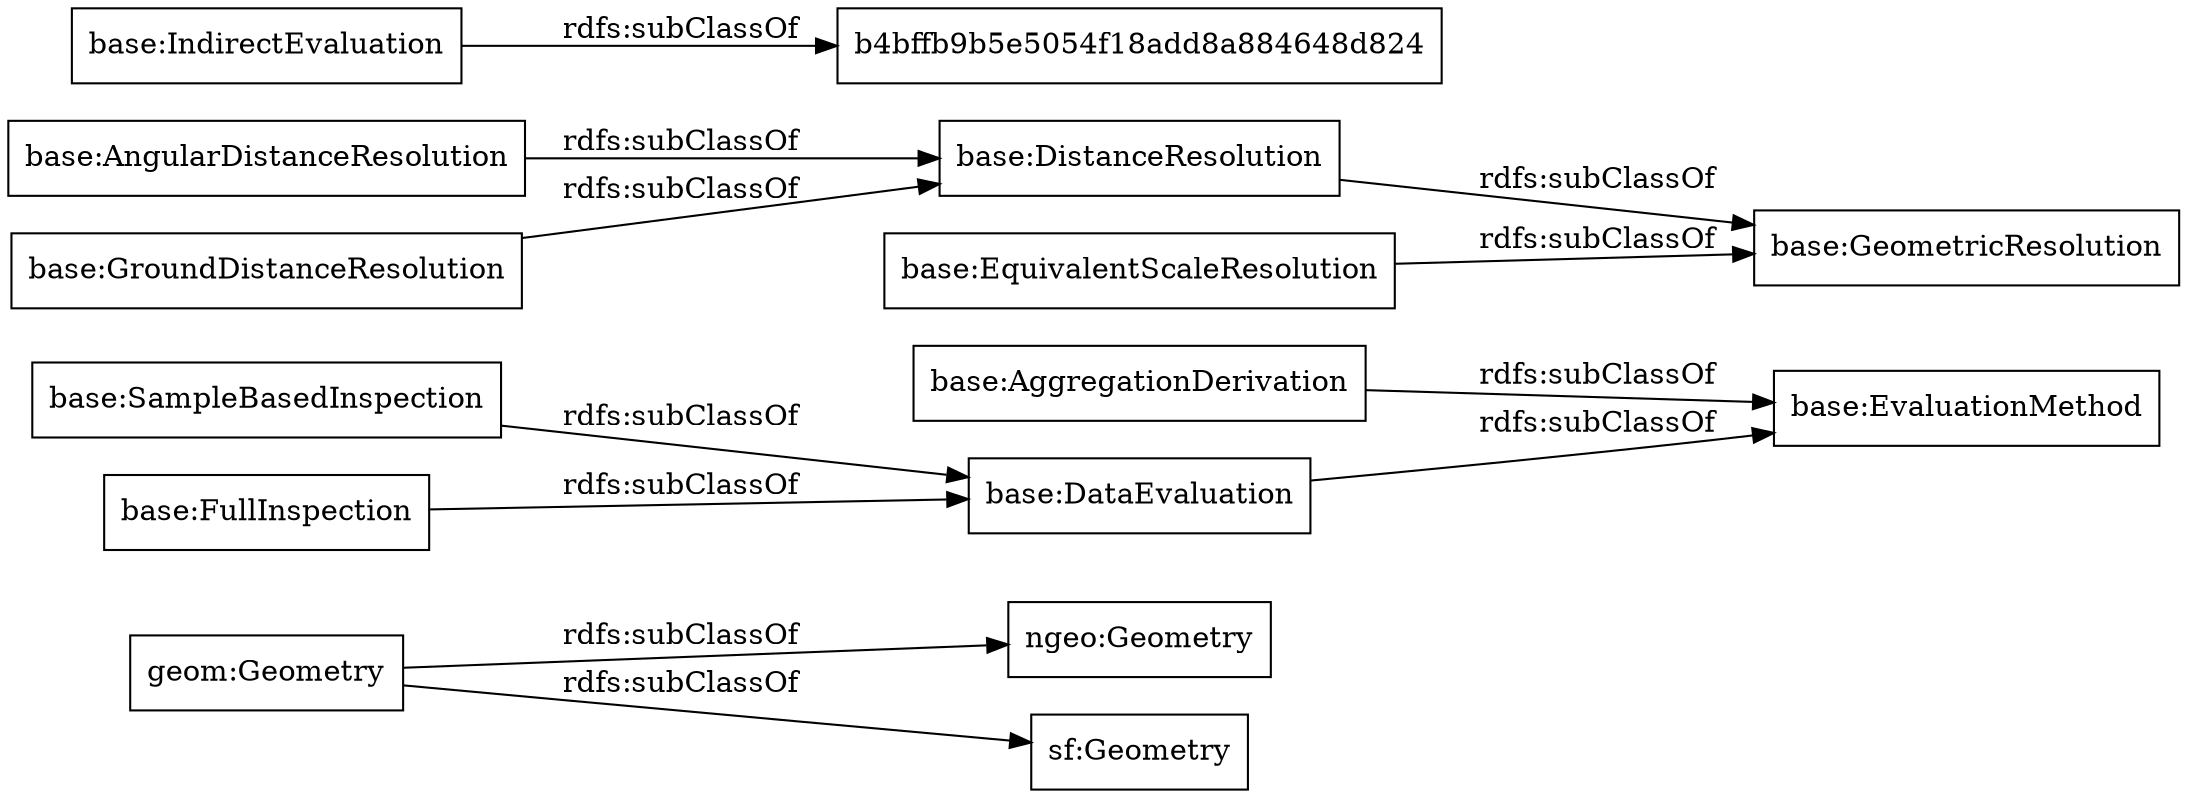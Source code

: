 digraph ar2dtool_diagram { 
rankdir=LR;
size="1000"
node [shape = rectangle, color="black"]; "ngeo:Geometry" "base:EvaluationMethod" "sf:Geometry" "base:SampleBasedInspection" "base:AggregationDerivation" "base:AngularDistanceResolution" "b4bffb9b5e5054f18add8a884648d824" "base:IndirectEvaluation" "base:EquivalentScaleResolution" "base:GeometricResolution" "base:DataEvaluation" "base:DistanceResolution" "base:FullInspection" "base:GroundDistanceResolution" "geom:Geometry" ; /*classes style*/
	"base:SampleBasedInspection" -> "base:DataEvaluation" [ label = "rdfs:subClassOf" ];
	"base:DataEvaluation" -> "base:EvaluationMethod" [ label = "rdfs:subClassOf" ];
	"base:AggregationDerivation" -> "base:EvaluationMethod" [ label = "rdfs:subClassOf" ];
	"base:GroundDistanceResolution" -> "base:DistanceResolution" [ label = "rdfs:subClassOf" ];
	"base:EquivalentScaleResolution" -> "base:GeometricResolution" [ label = "rdfs:subClassOf" ];
	"base:IndirectEvaluation" -> "b4bffb9b5e5054f18add8a884648d824" [ label = "rdfs:subClassOf" ];
	"base:DistanceResolution" -> "base:GeometricResolution" [ label = "rdfs:subClassOf" ];
	"base:FullInspection" -> "base:DataEvaluation" [ label = "rdfs:subClassOf" ];
	"base:AngularDistanceResolution" -> "base:DistanceResolution" [ label = "rdfs:subClassOf" ];
	"geom:Geometry" -> "sf:Geometry" [ label = "rdfs:subClassOf" ];
	"geom:Geometry" -> "ngeo:Geometry" [ label = "rdfs:subClassOf" ];

}
